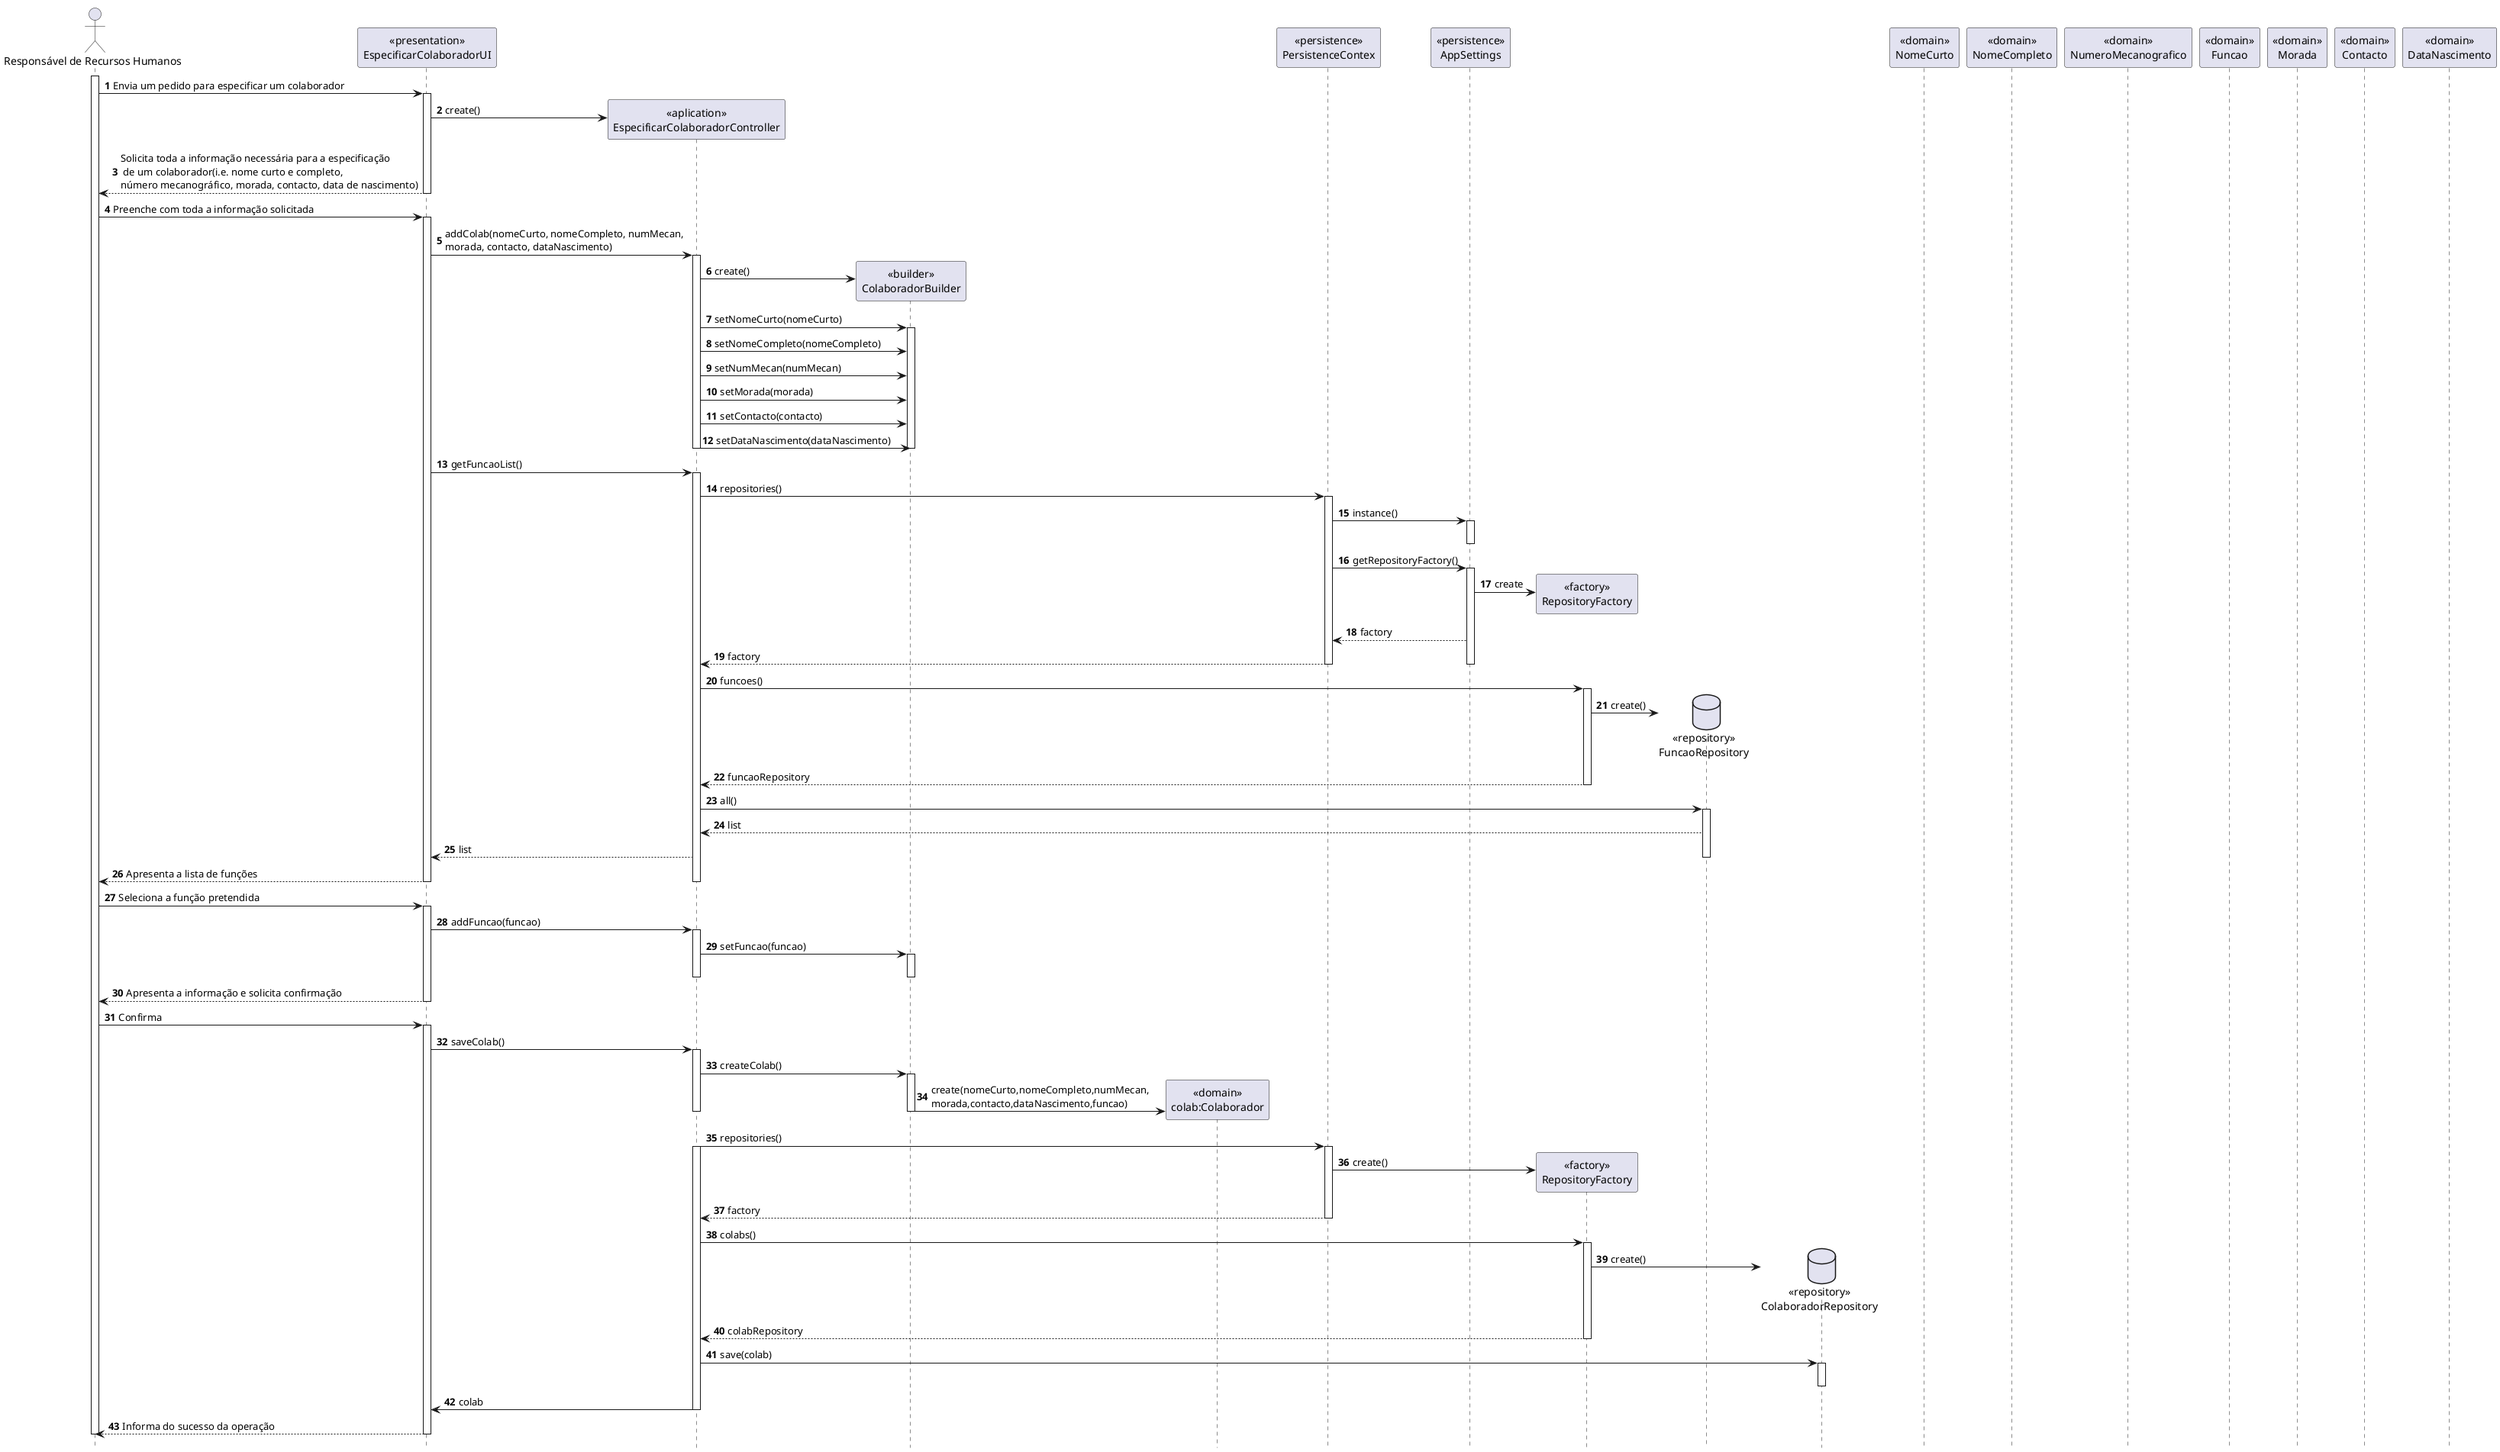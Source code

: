 @startuml
autonumber
hide footbox

actor "Responsável de Recursos Humanos" as RRH

participant "<<presentation>>\nEspecificarColaboradorUI" as UI
participant "<<aplication>>\nEspecificarColaboradorController" as CTRL
participant "<<builder>>\nColaboradorBuilder" as CB
participant "<<domain>>\ncolab:Colaborador" as COLAB
participant "<<persistence>>\nPersistenceContex" as PC
participant "<<persistence>>\nAppSettings" as AS
participant "<<factory>>\nRepositoryFactory" as RF
database "<<repository>>\nFuncaoRepository" as FR
database "<<repository>>\nColaboradorRepository" as CR

participant "<<domain>>\nNomeCurto" as NCURTO
participant "<<domain>>\nNomeCompleto" as NCOMP
participant "<<domain>>\nNumeroMecanografico" as NM
participant "<<domain>>\nFuncao" as F
participant "<<domain>>\nMorada" as M
participant "<<domain>>\nContacto" as C
participant "<<domain>>\nDataNascimento" as DN

activate RRH

RRH-> UI : Envia um pedido para especificar um colaborador
activate UI

UI-> CTRL** : create()

UI --> RRH: Solicita toda a informação necessária para a especificação\n de um colaborador(i.e. nome curto e completo, \nnúmero mecanográfico, morada, contacto, data de nascimento)

deactivate UI
RRH-> UI : Preenche com toda a informação solicitada
activate UI
UI-> CTRL : addColab(nomeCurto, nomeCompleto, numMecan,\nmorada, contacto, dataNascimento)
activate CTRL

CTRL-> CB** : create()
CTRL-> CB : setNomeCurto(nomeCurto)
activate CB
CTRL-> CB : setNomeCompleto(nomeCompleto)
CTRL-> CB : setNumMecan(numMecan)
CTRL-> CB : setMorada(morada)
CTRL-> CB : setContacto(contacto)
CTRL-> CB : setDataNascimento(dataNascimento)
deactivate CB
deactivate CTRL

UI-> CTRL : getFuncaoList()
activate CTRL
CTRL-> PC: repositories()
activate PC
PC-> AS : instance()
activate AS
deactivate AS
PC -> AS : getRepositoryFactory()
activate AS

AS -> RF** : create
AS --> PC : factory
PC --> CTRL : factory
deactivate AS
deactivate PC

CTRL-> RF : funcoes()
activate RF
RF-> FR** : create()
RF--> CTRL : funcaoRepository
deactivate RF

CTRL -> FR : all()
activate FR
FR --> CTRL : list
CTRL --> UI : list
deactivate FR


UI --> RRH: Apresenta a lista de funções
deactivate UI
deactivate CTRL


RRH-> UI : Seleciona a função pretendida
activate UI

UI-> CTRL : addFuncao(funcao)
activate CTRL
CTRL-> CB : setFuncao(funcao)
activate CB
deactivate CB
deactivate CTRL

UI --> RRH: Apresenta a informação e solicita confirmação
deactivate UI

deactivate UI
RRH-> UI : Confirma
activate UI

UI-> CTRL : saveColab()
activate CTRL

CTRL-> CB : createColab()
activate CB
CB-> COLAB** : create(nomeCurto,nomeCompleto,numMecan,\nmorada,contacto,dataNascimento,funcao)
deactivate CB
deactivate CTRL

CTRL-> PC: repositories()
activate CTRL
activate PC
PC-> RF** : create()
PC--> CTRL : factory
deactivate PC

CTRL-> RF : colabs()
activate RF
RF-> CR** : create()
RF--> CTRL : colabRepository
deactivate RF

CTRL-> CR : save(colab)
activate CR
deactivate CR

CTRL-> UI : colab
deactivate CTRL

UI --> RRH: Informa do sucesso da operação
deactivate UI
deactivate RRH

@enduml